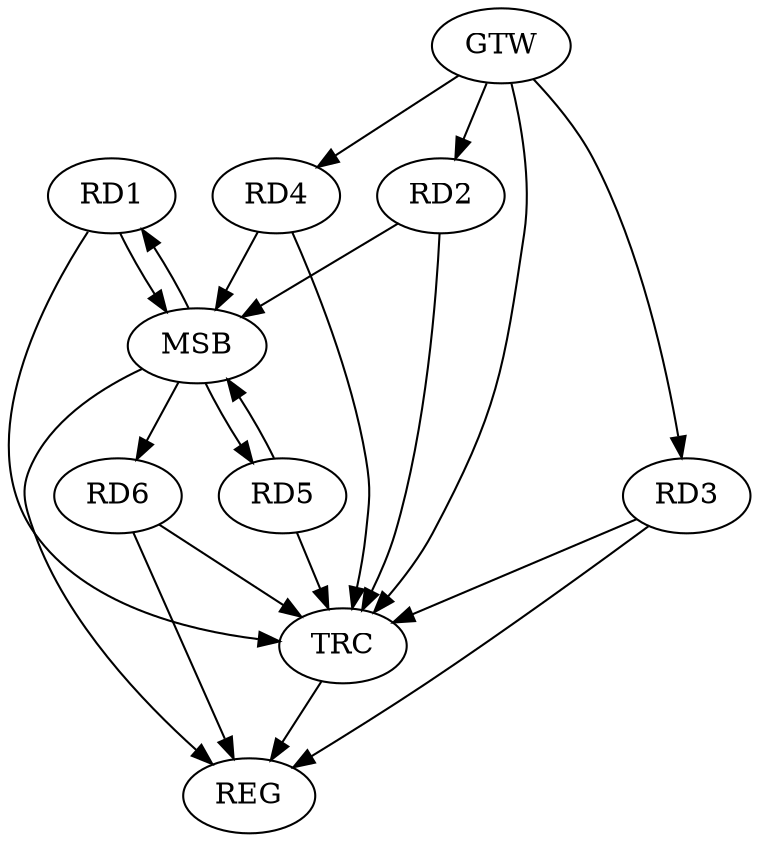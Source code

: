 strict digraph G {
  RD1 [ label="RD1" ];
  RD2 [ label="RD2" ];
  RD3 [ label="RD3" ];
  RD4 [ label="RD4" ];
  RD5 [ label="RD5" ];
  RD6 [ label="RD6" ];
  GTW [ label="GTW" ];
  REG [ label="REG" ];
  MSB [ label="MSB" ];
  TRC [ label="TRC" ];
  GTW -> RD2;
  GTW -> RD3;
  GTW -> RD4;
  RD3 -> REG;
  RD6 -> REG;
  RD1 -> MSB;
  MSB -> RD5;
  MSB -> REG;
  RD2 -> MSB;
  RD4 -> MSB;
  MSB -> RD1;
  MSB -> RD6;
  RD5 -> MSB;
  RD1 -> TRC;
  RD2 -> TRC;
  RD3 -> TRC;
  RD4 -> TRC;
  RD5 -> TRC;
  RD6 -> TRC;
  GTW -> TRC;
  TRC -> REG;
}
